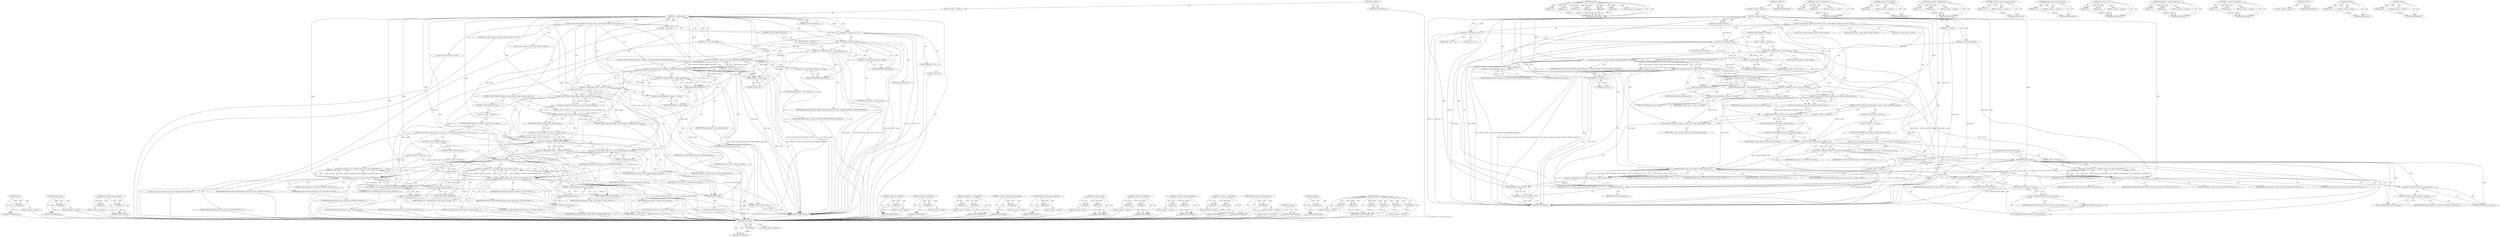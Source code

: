 digraph "fsnotify" {
vulnerable_148 [label=<(METHOD,dget_parent)>];
vulnerable_149 [label=<(PARAM,p1)>];
vulnerable_150 [label=<(BLOCK,&lt;empty&gt;,&lt;empty&gt;)>];
vulnerable_151 [label=<(METHOD_RETURN,ANY)>];
vulnerable_169 [label=<(METHOD,fsnotify)>];
vulnerable_170 [label=<(PARAM,p1)>];
vulnerable_171 [label=<(PARAM,p2)>];
vulnerable_172 [label=<(PARAM,p3)>];
vulnerable_173 [label=<(PARAM,p4)>];
vulnerable_174 [label=<(PARAM,p5)>];
vulnerable_175 [label=<(PARAM,p6)>];
vulnerable_176 [label=<(BLOCK,&lt;empty&gt;,&lt;empty&gt;)>];
vulnerable_177 [label=<(METHOD_RETURN,ANY)>];
vulnerable_6 [label=<(METHOD,&lt;global&gt;)<SUB>1</SUB>>];
vulnerable_7 [label=<(BLOCK,&lt;empty&gt;,&lt;empty&gt;)<SUB>1</SUB>>];
vulnerable_8 [label=<(METHOD,__fsnotify_parent)<SUB>1</SUB>>];
vulnerable_9 [label=<(PARAM,const struct path *path)<SUB>1</SUB>>];
vulnerable_10 [label=<(PARAM,struct dentry *dentry)<SUB>1</SUB>>];
vulnerable_11 [label=<(PARAM,__u32 mask)<SUB>1</SUB>>];
vulnerable_12 [label=<(BLOCK,{
	struct dentry *parent;
	struct inode *p_inod...,{
	struct dentry *parent;
	struct inode *p_inod...)<SUB>2</SUB>>];
vulnerable_13 [label="<(LOCAL,struct dentry* parent: dentry*)<SUB>3</SUB>>"];
vulnerable_14 [label="<(LOCAL,struct inode* p_inode: inode*)<SUB>4</SUB>>"];
vulnerable_15 [label="<(LOCAL,int ret: int)<SUB>5</SUB>>"];
vulnerable_16 [label=<(&lt;operator&gt;.assignment,ret = 0)<SUB>5</SUB>>];
vulnerable_17 [label=<(IDENTIFIER,ret,ret = 0)<SUB>5</SUB>>];
vulnerable_18 [label=<(LITERAL,0,ret = 0)<SUB>5</SUB>>];
vulnerable_19 [label=<(CONTROL_STRUCTURE,IF,if (!dentry))<SUB>7</SUB>>];
vulnerable_20 [label=<(&lt;operator&gt;.logicalNot,!dentry)<SUB>7</SUB>>];
vulnerable_21 [label=<(IDENTIFIER,dentry,!dentry)<SUB>7</SUB>>];
vulnerable_22 [label=<(BLOCK,&lt;empty&gt;,&lt;empty&gt;)<SUB>8</SUB>>];
vulnerable_23 [label=<(&lt;operator&gt;.assignment,dentry = path-&gt;dentry)<SUB>8</SUB>>];
vulnerable_24 [label=<(IDENTIFIER,dentry,dentry = path-&gt;dentry)<SUB>8</SUB>>];
vulnerable_25 [label=<(&lt;operator&gt;.indirectFieldAccess,path-&gt;dentry)<SUB>8</SUB>>];
vulnerable_26 [label=<(IDENTIFIER,path,dentry = path-&gt;dentry)<SUB>8</SUB>>];
vulnerable_27 [label=<(FIELD_IDENTIFIER,dentry,dentry)<SUB>8</SUB>>];
vulnerable_28 [label=<(CONTROL_STRUCTURE,IF,if (!(dentry-&gt;d_flags &amp; DCACHE_FSNOTIFY_PARENT_WATCHED)))<SUB>10</SUB>>];
vulnerable_29 [label=<(&lt;operator&gt;.logicalNot,!(dentry-&gt;d_flags &amp; DCACHE_FSNOTIFY_PARENT_WATC...)<SUB>10</SUB>>];
vulnerable_30 [label=<(&lt;operator&gt;.and,dentry-&gt;d_flags &amp; DCACHE_FSNOTIFY_PARENT_WATCHED)<SUB>10</SUB>>];
vulnerable_31 [label=<(&lt;operator&gt;.indirectFieldAccess,dentry-&gt;d_flags)<SUB>10</SUB>>];
vulnerable_32 [label=<(IDENTIFIER,dentry,dentry-&gt;d_flags &amp; DCACHE_FSNOTIFY_PARENT_WATCHED)<SUB>10</SUB>>];
vulnerable_33 [label=<(FIELD_IDENTIFIER,d_flags,d_flags)<SUB>10</SUB>>];
vulnerable_34 [label=<(IDENTIFIER,DCACHE_FSNOTIFY_PARENT_WATCHED,dentry-&gt;d_flags &amp; DCACHE_FSNOTIFY_PARENT_WATCHED)<SUB>10</SUB>>];
vulnerable_35 [label=<(BLOCK,&lt;empty&gt;,&lt;empty&gt;)<SUB>11</SUB>>];
vulnerable_36 [label=<(RETURN,return 0;,return 0;)<SUB>11</SUB>>];
vulnerable_37 [label=<(LITERAL,0,return 0;)<SUB>11</SUB>>];
vulnerable_38 [label=<(&lt;operator&gt;.assignment,parent = dget_parent(dentry))<SUB>13</SUB>>];
vulnerable_39 [label=<(IDENTIFIER,parent,parent = dget_parent(dentry))<SUB>13</SUB>>];
vulnerable_40 [label=<(dget_parent,dget_parent(dentry))<SUB>13</SUB>>];
vulnerable_41 [label=<(IDENTIFIER,dentry,dget_parent(dentry))<SUB>13</SUB>>];
vulnerable_42 [label=<(&lt;operator&gt;.assignment,p_inode = parent-&gt;d_inode)<SUB>14</SUB>>];
vulnerable_43 [label=<(IDENTIFIER,p_inode,p_inode = parent-&gt;d_inode)<SUB>14</SUB>>];
vulnerable_44 [label=<(&lt;operator&gt;.indirectFieldAccess,parent-&gt;d_inode)<SUB>14</SUB>>];
vulnerable_45 [label=<(IDENTIFIER,parent,p_inode = parent-&gt;d_inode)<SUB>14</SUB>>];
vulnerable_46 [label=<(FIELD_IDENTIFIER,d_inode,d_inode)<SUB>14</SUB>>];
vulnerable_47 [label=<(CONTROL_STRUCTURE,IF,if (unlikely(!fsnotify_inode_watches_children(p_inode))))<SUB>16</SUB>>];
vulnerable_48 [label=<(unlikely,unlikely(!fsnotify_inode_watches_children(p_ino...)<SUB>16</SUB>>];
vulnerable_49 [label=<(&lt;operator&gt;.logicalNot,!fsnotify_inode_watches_children(p_inode))<SUB>16</SUB>>];
vulnerable_50 [label=<(fsnotify_inode_watches_children,fsnotify_inode_watches_children(p_inode))<SUB>16</SUB>>];
vulnerable_51 [label=<(IDENTIFIER,p_inode,fsnotify_inode_watches_children(p_inode))<SUB>16</SUB>>];
vulnerable_52 [label=<(BLOCK,&lt;empty&gt;,&lt;empty&gt;)<SUB>17</SUB>>];
vulnerable_53 [label=<(__fsnotify_update_child_dentry_flags,__fsnotify_update_child_dentry_flags(p_inode))<SUB>17</SUB>>];
vulnerable_54 [label=<(IDENTIFIER,p_inode,__fsnotify_update_child_dentry_flags(p_inode))<SUB>17</SUB>>];
vulnerable_55 [label=<(CONTROL_STRUCTURE,ELSE,else)<SUB>18</SUB>>];
vulnerable_56 [label=<(BLOCK,&lt;empty&gt;,&lt;empty&gt;)<SUB>18</SUB>>];
vulnerable_57 [label=<(CONTROL_STRUCTURE,IF,if (p_inode-&gt;i_fsnotify_mask &amp; mask))<SUB>18</SUB>>];
vulnerable_58 [label=<(&lt;operator&gt;.and,p_inode-&gt;i_fsnotify_mask &amp; mask)<SUB>18</SUB>>];
vulnerable_59 [label=<(&lt;operator&gt;.indirectFieldAccess,p_inode-&gt;i_fsnotify_mask)<SUB>18</SUB>>];
vulnerable_60 [label=<(IDENTIFIER,p_inode,p_inode-&gt;i_fsnotify_mask &amp; mask)<SUB>18</SUB>>];
vulnerable_61 [label=<(FIELD_IDENTIFIER,i_fsnotify_mask,i_fsnotify_mask)<SUB>18</SUB>>];
vulnerable_62 [label=<(IDENTIFIER,mask,p_inode-&gt;i_fsnotify_mask &amp; mask)<SUB>18</SUB>>];
vulnerable_63 [label=<(BLOCK,{
 		/* we are notifying a parent so come up wi...,{
 		/* we are notifying a parent so come up wi...)<SUB>18</SUB>>];
vulnerable_64 [label=<(&lt;operators&gt;.assignmentOr,mask |= FS_EVENT_ON_CHILD)<SUB>21</SUB>>];
vulnerable_65 [label=<(IDENTIFIER,mask,mask |= FS_EVENT_ON_CHILD)<SUB>21</SUB>>];
vulnerable_66 [label=<(IDENTIFIER,FS_EVENT_ON_CHILD,mask |= FS_EVENT_ON_CHILD)<SUB>21</SUB>>];
vulnerable_67 [label=<(CONTROL_STRUCTURE,IF,if (path))<SUB>23</SUB>>];
vulnerable_68 [label=<(IDENTIFIER,path,if (path))<SUB>23</SUB>>];
vulnerable_69 [label=<(BLOCK,&lt;empty&gt;,&lt;empty&gt;)<SUB>24</SUB>>];
vulnerable_70 [label=<(&lt;operator&gt;.assignment,ret = fsnotify(p_inode, mask, path, FSNOTIFY_EV...)<SUB>24</SUB>>];
vulnerable_71 [label=<(IDENTIFIER,ret,ret = fsnotify(p_inode, mask, path, FSNOTIFY_EV...)<SUB>24</SUB>>];
vulnerable_72 [label=<(fsnotify,fsnotify(p_inode, mask, path, FSNOTIFY_EVENT_PA...)<SUB>24</SUB>>];
vulnerable_73 [label=<(IDENTIFIER,p_inode,fsnotify(p_inode, mask, path, FSNOTIFY_EVENT_PA...)<SUB>24</SUB>>];
vulnerable_74 [label=<(IDENTIFIER,mask,fsnotify(p_inode, mask, path, FSNOTIFY_EVENT_PA...)<SUB>24</SUB>>];
vulnerable_75 [label=<(IDENTIFIER,path,fsnotify(p_inode, mask, path, FSNOTIFY_EVENT_PA...)<SUB>24</SUB>>];
vulnerable_76 [label=<(IDENTIFIER,FSNOTIFY_EVENT_PATH,fsnotify(p_inode, mask, path, FSNOTIFY_EVENT_PA...)<SUB>24</SUB>>];
vulnerable_77 [label=<(&lt;operator&gt;.fieldAccess,dentry-&gt;d_name.name)<SUB>25</SUB>>];
vulnerable_78 [label=<(&lt;operator&gt;.indirectFieldAccess,dentry-&gt;d_name)<SUB>25</SUB>>];
vulnerable_79 [label=<(IDENTIFIER,dentry,fsnotify(p_inode, mask, path, FSNOTIFY_EVENT_PA...)<SUB>25</SUB>>];
vulnerable_80 [label=<(FIELD_IDENTIFIER,d_name,d_name)<SUB>25</SUB>>];
vulnerable_81 [label=<(FIELD_IDENTIFIER,name,name)<SUB>25</SUB>>];
vulnerable_82 [label=<(LITERAL,0,fsnotify(p_inode, mask, path, FSNOTIFY_EVENT_PA...)<SUB>25</SUB>>];
vulnerable_83 [label=<(CONTROL_STRUCTURE,ELSE,else)<SUB>27</SUB>>];
vulnerable_84 [label=<(BLOCK,&lt;empty&gt;,&lt;empty&gt;)<SUB>27</SUB>>];
vulnerable_85 [label=<(&lt;operator&gt;.assignment,ret = fsnotify(p_inode, mask, dentry-&gt;d_inode, ...)<SUB>27</SUB>>];
vulnerable_86 [label=<(IDENTIFIER,ret,ret = fsnotify(p_inode, mask, dentry-&gt;d_inode, ...)<SUB>27</SUB>>];
vulnerable_87 [label=<(fsnotify,fsnotify(p_inode, mask, dentry-&gt;d_inode, FSNOTI...)<SUB>27</SUB>>];
vulnerable_88 [label=<(IDENTIFIER,p_inode,fsnotify(p_inode, mask, dentry-&gt;d_inode, FSNOTI...)<SUB>27</SUB>>];
vulnerable_89 [label=<(IDENTIFIER,mask,fsnotify(p_inode, mask, dentry-&gt;d_inode, FSNOTI...)<SUB>27</SUB>>];
vulnerable_90 [label=<(&lt;operator&gt;.indirectFieldAccess,dentry-&gt;d_inode)<SUB>27</SUB>>];
vulnerable_91 [label=<(IDENTIFIER,dentry,fsnotify(p_inode, mask, dentry-&gt;d_inode, FSNOTI...)<SUB>27</SUB>>];
vulnerable_92 [label=<(FIELD_IDENTIFIER,d_inode,d_inode)<SUB>27</SUB>>];
vulnerable_93 [label=<(IDENTIFIER,FSNOTIFY_EVENT_INODE,fsnotify(p_inode, mask, dentry-&gt;d_inode, FSNOTI...)<SUB>27</SUB>>];
vulnerable_94 [label=<(&lt;operator&gt;.fieldAccess,dentry-&gt;d_name.name)<SUB>28</SUB>>];
vulnerable_95 [label=<(&lt;operator&gt;.indirectFieldAccess,dentry-&gt;d_name)<SUB>28</SUB>>];
vulnerable_96 [label=<(IDENTIFIER,dentry,fsnotify(p_inode, mask, dentry-&gt;d_inode, FSNOTI...)<SUB>28</SUB>>];
vulnerable_97 [label=<(FIELD_IDENTIFIER,d_name,d_name)<SUB>28</SUB>>];
vulnerable_98 [label=<(FIELD_IDENTIFIER,name,name)<SUB>28</SUB>>];
vulnerable_99 [label=<(LITERAL,0,fsnotify(p_inode, mask, dentry-&gt;d_inode, FSNOTI...)<SUB>28</SUB>>];
vulnerable_100 [label=<(dput,dput(parent))<SUB>31</SUB>>];
vulnerable_101 [label=<(IDENTIFIER,parent,dput(parent))<SUB>31</SUB>>];
vulnerable_102 [label=<(RETURN,return ret;,return ret;)<SUB>33</SUB>>];
vulnerable_103 [label=<(IDENTIFIER,ret,return ret;)<SUB>33</SUB>>];
vulnerable_104 [label=<(METHOD_RETURN,int)<SUB>1</SUB>>];
vulnerable_106 [label=<(METHOD_RETURN,ANY)<SUB>1</SUB>>];
vulnerable_178 [label=<(METHOD,&lt;operator&gt;.fieldAccess)>];
vulnerable_179 [label=<(PARAM,p1)>];
vulnerable_180 [label=<(PARAM,p2)>];
vulnerable_181 [label=<(BLOCK,&lt;empty&gt;,&lt;empty&gt;)>];
vulnerable_182 [label=<(METHOD_RETURN,ANY)>];
vulnerable_134 [label=<(METHOD,&lt;operator&gt;.logicalNot)>];
vulnerable_135 [label=<(PARAM,p1)>];
vulnerable_136 [label=<(BLOCK,&lt;empty&gt;,&lt;empty&gt;)>];
vulnerable_137 [label=<(METHOD_RETURN,ANY)>];
vulnerable_164 [label=<(METHOD,&lt;operators&gt;.assignmentOr)>];
vulnerable_165 [label=<(PARAM,p1)>];
vulnerable_166 [label=<(PARAM,p2)>];
vulnerable_167 [label=<(BLOCK,&lt;empty&gt;,&lt;empty&gt;)>];
vulnerable_168 [label=<(METHOD_RETURN,ANY)>];
vulnerable_160 [label=<(METHOD,__fsnotify_update_child_dentry_flags)>];
vulnerable_161 [label=<(PARAM,p1)>];
vulnerable_162 [label=<(BLOCK,&lt;empty&gt;,&lt;empty&gt;)>];
vulnerable_163 [label=<(METHOD_RETURN,ANY)>];
vulnerable_156 [label=<(METHOD,fsnotify_inode_watches_children)>];
vulnerable_157 [label=<(PARAM,p1)>];
vulnerable_158 [label=<(BLOCK,&lt;empty&gt;,&lt;empty&gt;)>];
vulnerable_159 [label=<(METHOD_RETURN,ANY)>];
vulnerable_143 [label=<(METHOD,&lt;operator&gt;.and)>];
vulnerable_144 [label=<(PARAM,p1)>];
vulnerable_145 [label=<(PARAM,p2)>];
vulnerable_146 [label=<(BLOCK,&lt;empty&gt;,&lt;empty&gt;)>];
vulnerable_147 [label=<(METHOD_RETURN,ANY)>];
vulnerable_138 [label=<(METHOD,&lt;operator&gt;.indirectFieldAccess)>];
vulnerable_139 [label=<(PARAM,p1)>];
vulnerable_140 [label=<(PARAM,p2)>];
vulnerable_141 [label=<(BLOCK,&lt;empty&gt;,&lt;empty&gt;)>];
vulnerable_142 [label=<(METHOD_RETURN,ANY)>];
vulnerable_129 [label=<(METHOD,&lt;operator&gt;.assignment)>];
vulnerable_130 [label=<(PARAM,p1)>];
vulnerable_131 [label=<(PARAM,p2)>];
vulnerable_132 [label=<(BLOCK,&lt;empty&gt;,&lt;empty&gt;)>];
vulnerable_133 [label=<(METHOD_RETURN,ANY)>];
vulnerable_123 [label=<(METHOD,&lt;global&gt;)<SUB>1</SUB>>];
vulnerable_124 [label=<(BLOCK,&lt;empty&gt;,&lt;empty&gt;)>];
vulnerable_125 [label=<(METHOD_RETURN,ANY)>];
vulnerable_152 [label=<(METHOD,unlikely)>];
vulnerable_153 [label=<(PARAM,p1)>];
vulnerable_154 [label=<(BLOCK,&lt;empty&gt;,&lt;empty&gt;)>];
vulnerable_155 [label=<(METHOD_RETURN,ANY)>];
vulnerable_183 [label=<(METHOD,dput)>];
vulnerable_184 [label=<(PARAM,p1)>];
vulnerable_185 [label=<(BLOCK,&lt;empty&gt;,&lt;empty&gt;)>];
vulnerable_186 [label=<(METHOD_RETURN,ANY)>];
fixed_202 [label=<(METHOD,dput)>];
fixed_203 [label=<(PARAM,p1)>];
fixed_204 [label=<(BLOCK,&lt;empty&gt;,&lt;empty&gt;)>];
fixed_205 [label=<(METHOD_RETURN,ANY)>];
fixed_154 [label=<(METHOD,dget_parent)>];
fixed_155 [label=<(PARAM,p1)>];
fixed_156 [label=<(BLOCK,&lt;empty&gt;,&lt;empty&gt;)>];
fixed_157 [label=<(METHOD_RETURN,ANY)>];
fixed_175 [label=<(METHOD,take_dentry_name_snapshot)>];
fixed_176 [label=<(PARAM,p1)>];
fixed_177 [label=<(PARAM,p2)>];
fixed_178 [label=<(BLOCK,&lt;empty&gt;,&lt;empty&gt;)>];
fixed_179 [label=<(METHOD_RETURN,ANY)>];
fixed_6 [label=<(METHOD,&lt;global&gt;)<SUB>1</SUB>>];
fixed_7 [label=<(BLOCK,&lt;empty&gt;,&lt;empty&gt;)<SUB>1</SUB>>];
fixed_8 [label=<(METHOD,__fsnotify_parent)<SUB>1</SUB>>];
fixed_9 [label=<(PARAM,const struct path *path)<SUB>1</SUB>>];
fixed_10 [label=<(PARAM,struct dentry *dentry)<SUB>1</SUB>>];
fixed_11 [label=<(PARAM,__u32 mask)<SUB>1</SUB>>];
fixed_12 [label=<(BLOCK,{
	struct dentry *parent;
	struct inode *p_inod...,{
	struct dentry *parent;
	struct inode *p_inod...)<SUB>2</SUB>>];
fixed_13 [label="<(LOCAL,struct dentry* parent: dentry*)<SUB>3</SUB>>"];
fixed_14 [label="<(LOCAL,struct inode* p_inode: inode*)<SUB>4</SUB>>"];
fixed_15 [label="<(LOCAL,int ret: int)<SUB>5</SUB>>"];
fixed_16 [label=<(&lt;operator&gt;.assignment,ret = 0)<SUB>5</SUB>>];
fixed_17 [label=<(IDENTIFIER,ret,ret = 0)<SUB>5</SUB>>];
fixed_18 [label=<(LITERAL,0,ret = 0)<SUB>5</SUB>>];
fixed_19 [label=<(CONTROL_STRUCTURE,IF,if (!dentry))<SUB>7</SUB>>];
fixed_20 [label=<(&lt;operator&gt;.logicalNot,!dentry)<SUB>7</SUB>>];
fixed_21 [label=<(IDENTIFIER,dentry,!dentry)<SUB>7</SUB>>];
fixed_22 [label=<(BLOCK,&lt;empty&gt;,&lt;empty&gt;)<SUB>8</SUB>>];
fixed_23 [label=<(&lt;operator&gt;.assignment,dentry = path-&gt;dentry)<SUB>8</SUB>>];
fixed_24 [label=<(IDENTIFIER,dentry,dentry = path-&gt;dentry)<SUB>8</SUB>>];
fixed_25 [label=<(&lt;operator&gt;.indirectFieldAccess,path-&gt;dentry)<SUB>8</SUB>>];
fixed_26 [label=<(IDENTIFIER,path,dentry = path-&gt;dentry)<SUB>8</SUB>>];
fixed_27 [label=<(FIELD_IDENTIFIER,dentry,dentry)<SUB>8</SUB>>];
fixed_28 [label=<(CONTROL_STRUCTURE,IF,if (!(dentry-&gt;d_flags &amp; DCACHE_FSNOTIFY_PARENT_WATCHED)))<SUB>10</SUB>>];
fixed_29 [label=<(&lt;operator&gt;.logicalNot,!(dentry-&gt;d_flags &amp; DCACHE_FSNOTIFY_PARENT_WATC...)<SUB>10</SUB>>];
fixed_30 [label=<(&lt;operator&gt;.and,dentry-&gt;d_flags &amp; DCACHE_FSNOTIFY_PARENT_WATCHED)<SUB>10</SUB>>];
fixed_31 [label=<(&lt;operator&gt;.indirectFieldAccess,dentry-&gt;d_flags)<SUB>10</SUB>>];
fixed_32 [label=<(IDENTIFIER,dentry,dentry-&gt;d_flags &amp; DCACHE_FSNOTIFY_PARENT_WATCHED)<SUB>10</SUB>>];
fixed_33 [label=<(FIELD_IDENTIFIER,d_flags,d_flags)<SUB>10</SUB>>];
fixed_34 [label=<(IDENTIFIER,DCACHE_FSNOTIFY_PARENT_WATCHED,dentry-&gt;d_flags &amp; DCACHE_FSNOTIFY_PARENT_WATCHED)<SUB>10</SUB>>];
fixed_35 [label=<(BLOCK,&lt;empty&gt;,&lt;empty&gt;)<SUB>11</SUB>>];
fixed_36 [label=<(RETURN,return 0;,return 0;)<SUB>11</SUB>>];
fixed_37 [label=<(LITERAL,0,return 0;)<SUB>11</SUB>>];
fixed_38 [label=<(&lt;operator&gt;.assignment,parent = dget_parent(dentry))<SUB>13</SUB>>];
fixed_39 [label=<(IDENTIFIER,parent,parent = dget_parent(dentry))<SUB>13</SUB>>];
fixed_40 [label=<(dget_parent,dget_parent(dentry))<SUB>13</SUB>>];
fixed_41 [label=<(IDENTIFIER,dentry,dget_parent(dentry))<SUB>13</SUB>>];
fixed_42 [label=<(&lt;operator&gt;.assignment,p_inode = parent-&gt;d_inode)<SUB>14</SUB>>];
fixed_43 [label=<(IDENTIFIER,p_inode,p_inode = parent-&gt;d_inode)<SUB>14</SUB>>];
fixed_44 [label=<(&lt;operator&gt;.indirectFieldAccess,parent-&gt;d_inode)<SUB>14</SUB>>];
fixed_45 [label=<(IDENTIFIER,parent,p_inode = parent-&gt;d_inode)<SUB>14</SUB>>];
fixed_46 [label=<(FIELD_IDENTIFIER,d_inode,d_inode)<SUB>14</SUB>>];
fixed_47 [label=<(CONTROL_STRUCTURE,IF,if (unlikely(!fsnotify_inode_watches_children(p_inode))))<SUB>16</SUB>>];
fixed_48 [label=<(unlikely,unlikely(!fsnotify_inode_watches_children(p_ino...)<SUB>16</SUB>>];
fixed_49 [label=<(&lt;operator&gt;.logicalNot,!fsnotify_inode_watches_children(p_inode))<SUB>16</SUB>>];
fixed_50 [label=<(fsnotify_inode_watches_children,fsnotify_inode_watches_children(p_inode))<SUB>16</SUB>>];
fixed_51 [label=<(IDENTIFIER,p_inode,fsnotify_inode_watches_children(p_inode))<SUB>16</SUB>>];
fixed_52 [label=<(BLOCK,&lt;empty&gt;,&lt;empty&gt;)<SUB>17</SUB>>];
fixed_53 [label=<(__fsnotify_update_child_dentry_flags,__fsnotify_update_child_dentry_flags(p_inode))<SUB>17</SUB>>];
fixed_54 [label=<(IDENTIFIER,p_inode,__fsnotify_update_child_dentry_flags(p_inode))<SUB>17</SUB>>];
fixed_55 [label=<(CONTROL_STRUCTURE,ELSE,else)<SUB>18</SUB>>];
fixed_56 [label=<(BLOCK,&lt;empty&gt;,&lt;empty&gt;)<SUB>18</SUB>>];
fixed_57 [label=<(CONTROL_STRUCTURE,IF,if (p_inode-&gt;i_fsnotify_mask &amp; mask))<SUB>18</SUB>>];
fixed_58 [label=<(&lt;operator&gt;.and,p_inode-&gt;i_fsnotify_mask &amp; mask)<SUB>18</SUB>>];
fixed_59 [label=<(&lt;operator&gt;.indirectFieldAccess,p_inode-&gt;i_fsnotify_mask)<SUB>18</SUB>>];
fixed_60 [label=<(IDENTIFIER,p_inode,p_inode-&gt;i_fsnotify_mask &amp; mask)<SUB>18</SUB>>];
fixed_61 [label=<(FIELD_IDENTIFIER,i_fsnotify_mask,i_fsnotify_mask)<SUB>18</SUB>>];
fixed_62 [label=<(IDENTIFIER,mask,p_inode-&gt;i_fsnotify_mask &amp; mask)<SUB>18</SUB>>];
fixed_63 [label=<(BLOCK,{
		struct name_snapshot name;

 		/* we are no...,{
		struct name_snapshot name;

 		/* we are no...)<SUB>18</SUB>>];
fixed_64 [label="<(LOCAL,struct name_snapshot name: name_snapshot)<SUB>19</SUB>>"];
fixed_65 [label=<(&lt;operators&gt;.assignmentOr,mask |= FS_EVENT_ON_CHILD)<SUB>23</SUB>>];
fixed_66 [label=<(IDENTIFIER,mask,mask |= FS_EVENT_ON_CHILD)<SUB>23</SUB>>];
fixed_67 [label=<(IDENTIFIER,FS_EVENT_ON_CHILD,mask |= FS_EVENT_ON_CHILD)<SUB>23</SUB>>];
fixed_68 [label=<(take_dentry_name_snapshot,take_dentry_name_snapshot(&amp;name, dentry))<SUB>25</SUB>>];
fixed_69 [label=<(&lt;operator&gt;.addressOf,&amp;name)<SUB>25</SUB>>];
fixed_70 [label=<(IDENTIFIER,name,take_dentry_name_snapshot(&amp;name, dentry))<SUB>25</SUB>>];
fixed_71 [label=<(IDENTIFIER,dentry,take_dentry_name_snapshot(&amp;name, dentry))<SUB>25</SUB>>];
fixed_72 [label=<(CONTROL_STRUCTURE,IF,if (path))<SUB>26</SUB>>];
fixed_73 [label=<(IDENTIFIER,path,if (path))<SUB>26</SUB>>];
fixed_74 [label=<(BLOCK,&lt;empty&gt;,&lt;empty&gt;)<SUB>27</SUB>>];
fixed_75 [label=<(&lt;operator&gt;.assignment,ret = fsnotify(p_inode, mask, path, FSNOTIFY_EV...)<SUB>27</SUB>>];
fixed_76 [label=<(IDENTIFIER,ret,ret = fsnotify(p_inode, mask, path, FSNOTIFY_EV...)<SUB>27</SUB>>];
fixed_77 [label=<(fsnotify,fsnotify(p_inode, mask, path, FSNOTIFY_EVENT_PA...)<SUB>27</SUB>>];
fixed_78 [label=<(IDENTIFIER,p_inode,fsnotify(p_inode, mask, path, FSNOTIFY_EVENT_PA...)<SUB>27</SUB>>];
fixed_79 [label=<(IDENTIFIER,mask,fsnotify(p_inode, mask, path, FSNOTIFY_EVENT_PA...)<SUB>27</SUB>>];
fixed_80 [label=<(IDENTIFIER,path,fsnotify(p_inode, mask, path, FSNOTIFY_EVENT_PA...)<SUB>27</SUB>>];
fixed_81 [label=<(IDENTIFIER,FSNOTIFY_EVENT_PATH,fsnotify(p_inode, mask, path, FSNOTIFY_EVENT_PA...)<SUB>27</SUB>>];
fixed_82 [label=<(&lt;operator&gt;.fieldAccess,name.name)<SUB>28</SUB>>];
fixed_83 [label=<(IDENTIFIER,name,fsnotify(p_inode, mask, path, FSNOTIFY_EVENT_PA...)<SUB>28</SUB>>];
fixed_84 [label=<(FIELD_IDENTIFIER,name,name)<SUB>28</SUB>>];
fixed_85 [label=<(LITERAL,0,fsnotify(p_inode, mask, path, FSNOTIFY_EVENT_PA...)<SUB>28</SUB>>];
fixed_86 [label=<(CONTROL_STRUCTURE,ELSE,else)<SUB>30</SUB>>];
fixed_87 [label=<(BLOCK,&lt;empty&gt;,&lt;empty&gt;)<SUB>30</SUB>>];
fixed_88 [label=<(&lt;operator&gt;.assignment,ret = fsnotify(p_inode, mask, dentry-&gt;d_inode, ...)<SUB>30</SUB>>];
fixed_89 [label=<(IDENTIFIER,ret,ret = fsnotify(p_inode, mask, dentry-&gt;d_inode, ...)<SUB>30</SUB>>];
fixed_90 [label=<(fsnotify,fsnotify(p_inode, mask, dentry-&gt;d_inode, FSNOTI...)<SUB>30</SUB>>];
fixed_91 [label=<(IDENTIFIER,p_inode,fsnotify(p_inode, mask, dentry-&gt;d_inode, FSNOTI...)<SUB>30</SUB>>];
fixed_92 [label=<(IDENTIFIER,mask,fsnotify(p_inode, mask, dentry-&gt;d_inode, FSNOTI...)<SUB>30</SUB>>];
fixed_93 [label=<(&lt;operator&gt;.indirectFieldAccess,dentry-&gt;d_inode)<SUB>30</SUB>>];
fixed_94 [label=<(IDENTIFIER,dentry,fsnotify(p_inode, mask, dentry-&gt;d_inode, FSNOTI...)<SUB>30</SUB>>];
fixed_95 [label=<(FIELD_IDENTIFIER,d_inode,d_inode)<SUB>30</SUB>>];
fixed_96 [label=<(IDENTIFIER,FSNOTIFY_EVENT_INODE,fsnotify(p_inode, mask, dentry-&gt;d_inode, FSNOTI...)<SUB>30</SUB>>];
fixed_97 [label=<(&lt;operator&gt;.fieldAccess,name.name)<SUB>31</SUB>>];
fixed_98 [label=<(IDENTIFIER,name,fsnotify(p_inode, mask, dentry-&gt;d_inode, FSNOTI...)<SUB>31</SUB>>];
fixed_99 [label=<(FIELD_IDENTIFIER,name,name)<SUB>31</SUB>>];
fixed_100 [label=<(LITERAL,0,fsnotify(p_inode, mask, dentry-&gt;d_inode, FSNOTI...)<SUB>31</SUB>>];
fixed_101 [label=<(release_dentry_name_snapshot,release_dentry_name_snapshot(&amp;name))<SUB>32</SUB>>];
fixed_102 [label=<(&lt;operator&gt;.addressOf,&amp;name)<SUB>32</SUB>>];
fixed_103 [label=<(IDENTIFIER,name,release_dentry_name_snapshot(&amp;name))<SUB>32</SUB>>];
fixed_104 [label=<(dput,dput(parent))<SUB>35</SUB>>];
fixed_105 [label=<(IDENTIFIER,parent,dput(parent))<SUB>35</SUB>>];
fixed_106 [label=<(RETURN,return ret;,return ret;)<SUB>37</SUB>>];
fixed_107 [label=<(IDENTIFIER,ret,return ret;)<SUB>37</SUB>>];
fixed_108 [label=<(METHOD_RETURN,int)<SUB>1</SUB>>];
fixed_110 [label=<(METHOD_RETURN,ANY)<SUB>1</SUB>>];
fixed_180 [label=<(METHOD,&lt;operator&gt;.addressOf)>];
fixed_181 [label=<(PARAM,p1)>];
fixed_182 [label=<(BLOCK,&lt;empty&gt;,&lt;empty&gt;)>];
fixed_183 [label=<(METHOD_RETURN,ANY)>];
fixed_140 [label=<(METHOD,&lt;operator&gt;.logicalNot)>];
fixed_141 [label=<(PARAM,p1)>];
fixed_142 [label=<(BLOCK,&lt;empty&gt;,&lt;empty&gt;)>];
fixed_143 [label=<(METHOD_RETURN,ANY)>];
fixed_170 [label=<(METHOD,&lt;operators&gt;.assignmentOr)>];
fixed_171 [label=<(PARAM,p1)>];
fixed_172 [label=<(PARAM,p2)>];
fixed_173 [label=<(BLOCK,&lt;empty&gt;,&lt;empty&gt;)>];
fixed_174 [label=<(METHOD_RETURN,ANY)>];
fixed_166 [label=<(METHOD,__fsnotify_update_child_dentry_flags)>];
fixed_167 [label=<(PARAM,p1)>];
fixed_168 [label=<(BLOCK,&lt;empty&gt;,&lt;empty&gt;)>];
fixed_169 [label=<(METHOD_RETURN,ANY)>];
fixed_162 [label=<(METHOD,fsnotify_inode_watches_children)>];
fixed_163 [label=<(PARAM,p1)>];
fixed_164 [label=<(BLOCK,&lt;empty&gt;,&lt;empty&gt;)>];
fixed_165 [label=<(METHOD_RETURN,ANY)>];
fixed_149 [label=<(METHOD,&lt;operator&gt;.and)>];
fixed_150 [label=<(PARAM,p1)>];
fixed_151 [label=<(PARAM,p2)>];
fixed_152 [label=<(BLOCK,&lt;empty&gt;,&lt;empty&gt;)>];
fixed_153 [label=<(METHOD_RETURN,ANY)>];
fixed_193 [label=<(METHOD,&lt;operator&gt;.fieldAccess)>];
fixed_194 [label=<(PARAM,p1)>];
fixed_195 [label=<(PARAM,p2)>];
fixed_196 [label=<(BLOCK,&lt;empty&gt;,&lt;empty&gt;)>];
fixed_197 [label=<(METHOD_RETURN,ANY)>];
fixed_144 [label=<(METHOD,&lt;operator&gt;.indirectFieldAccess)>];
fixed_145 [label=<(PARAM,p1)>];
fixed_146 [label=<(PARAM,p2)>];
fixed_147 [label=<(BLOCK,&lt;empty&gt;,&lt;empty&gt;)>];
fixed_148 [label=<(METHOD_RETURN,ANY)>];
fixed_135 [label=<(METHOD,&lt;operator&gt;.assignment)>];
fixed_136 [label=<(PARAM,p1)>];
fixed_137 [label=<(PARAM,p2)>];
fixed_138 [label=<(BLOCK,&lt;empty&gt;,&lt;empty&gt;)>];
fixed_139 [label=<(METHOD_RETURN,ANY)>];
fixed_129 [label=<(METHOD,&lt;global&gt;)<SUB>1</SUB>>];
fixed_130 [label=<(BLOCK,&lt;empty&gt;,&lt;empty&gt;)>];
fixed_131 [label=<(METHOD_RETURN,ANY)>];
fixed_198 [label=<(METHOD,release_dentry_name_snapshot)>];
fixed_199 [label=<(PARAM,p1)>];
fixed_200 [label=<(BLOCK,&lt;empty&gt;,&lt;empty&gt;)>];
fixed_201 [label=<(METHOD_RETURN,ANY)>];
fixed_158 [label=<(METHOD,unlikely)>];
fixed_159 [label=<(PARAM,p1)>];
fixed_160 [label=<(BLOCK,&lt;empty&gt;,&lt;empty&gt;)>];
fixed_161 [label=<(METHOD_RETURN,ANY)>];
fixed_184 [label=<(METHOD,fsnotify)>];
fixed_185 [label=<(PARAM,p1)>];
fixed_186 [label=<(PARAM,p2)>];
fixed_187 [label=<(PARAM,p3)>];
fixed_188 [label=<(PARAM,p4)>];
fixed_189 [label=<(PARAM,p5)>];
fixed_190 [label=<(PARAM,p6)>];
fixed_191 [label=<(BLOCK,&lt;empty&gt;,&lt;empty&gt;)>];
fixed_192 [label=<(METHOD_RETURN,ANY)>];
vulnerable_148 -> vulnerable_149  [key=0, label="AST: "];
vulnerable_148 -> vulnerable_149  [key=1, label="DDG: "];
vulnerable_148 -> vulnerable_150  [key=0, label="AST: "];
vulnerable_148 -> vulnerable_151  [key=0, label="AST: "];
vulnerable_148 -> vulnerable_151  [key=1, label="CFG: "];
vulnerable_149 -> vulnerable_151  [key=0, label="DDG: p1"];
vulnerable_169 -> vulnerable_170  [key=0, label="AST: "];
vulnerable_169 -> vulnerable_170  [key=1, label="DDG: "];
vulnerable_169 -> vulnerable_176  [key=0, label="AST: "];
vulnerable_169 -> vulnerable_171  [key=0, label="AST: "];
vulnerable_169 -> vulnerable_171  [key=1, label="DDG: "];
vulnerable_169 -> vulnerable_177  [key=0, label="AST: "];
vulnerable_169 -> vulnerable_177  [key=1, label="CFG: "];
vulnerable_169 -> vulnerable_172  [key=0, label="AST: "];
vulnerable_169 -> vulnerable_172  [key=1, label="DDG: "];
vulnerable_169 -> vulnerable_173  [key=0, label="AST: "];
vulnerable_169 -> vulnerable_173  [key=1, label="DDG: "];
vulnerable_169 -> vulnerable_174  [key=0, label="AST: "];
vulnerable_169 -> vulnerable_174  [key=1, label="DDG: "];
vulnerable_169 -> vulnerable_175  [key=0, label="AST: "];
vulnerable_169 -> vulnerable_175  [key=1, label="DDG: "];
vulnerable_170 -> vulnerable_177  [key=0, label="DDG: p1"];
vulnerable_171 -> vulnerable_177  [key=0, label="DDG: p2"];
vulnerable_172 -> vulnerable_177  [key=0, label="DDG: p3"];
vulnerable_173 -> vulnerable_177  [key=0, label="DDG: p4"];
vulnerable_174 -> vulnerable_177  [key=0, label="DDG: p5"];
vulnerable_175 -> vulnerable_177  [key=0, label="DDG: p6"];
vulnerable_6 -> vulnerable_7  [key=0, label="AST: "];
vulnerable_6 -> vulnerable_106  [key=0, label="AST: "];
vulnerable_6 -> vulnerable_106  [key=1, label="CFG: "];
vulnerable_7 -> vulnerable_8  [key=0, label="AST: "];
vulnerable_8 -> vulnerable_9  [key=0, label="AST: "];
vulnerable_8 -> vulnerable_9  [key=1, label="DDG: "];
vulnerable_8 -> vulnerable_10  [key=0, label="AST: "];
vulnerable_8 -> vulnerable_10  [key=1, label="DDG: "];
vulnerable_8 -> vulnerable_11  [key=0, label="AST: "];
vulnerable_8 -> vulnerable_11  [key=1, label="DDG: "];
vulnerable_8 -> vulnerable_12  [key=0, label="AST: "];
vulnerable_8 -> vulnerable_104  [key=0, label="AST: "];
vulnerable_8 -> vulnerable_16  [key=0, label="CFG: "];
vulnerable_8 -> vulnerable_16  [key=1, label="DDG: "];
vulnerable_8 -> vulnerable_100  [key=0, label="DDG: "];
vulnerable_8 -> vulnerable_103  [key=0, label="DDG: "];
vulnerable_8 -> vulnerable_20  [key=0, label="DDG: "];
vulnerable_8 -> vulnerable_36  [key=0, label="DDG: "];
vulnerable_8 -> vulnerable_40  [key=0, label="DDG: "];
vulnerable_8 -> vulnerable_30  [key=0, label="DDG: "];
vulnerable_8 -> vulnerable_37  [key=0, label="DDG: "];
vulnerable_8 -> vulnerable_53  [key=0, label="DDG: "];
vulnerable_8 -> vulnerable_50  [key=0, label="DDG: "];
vulnerable_8 -> vulnerable_58  [key=0, label="DDG: "];
vulnerable_8 -> vulnerable_64  [key=0, label="DDG: "];
vulnerable_8 -> vulnerable_68  [key=0, label="DDG: "];
vulnerable_8 -> vulnerable_72  [key=0, label="DDG: "];
vulnerable_8 -> vulnerable_87  [key=0, label="DDG: "];
vulnerable_9 -> vulnerable_104  [key=0, label="DDG: path"];
vulnerable_9 -> vulnerable_23  [key=0, label="DDG: path"];
vulnerable_9 -> vulnerable_72  [key=0, label="DDG: path"];
vulnerable_10 -> vulnerable_20  [key=0, label="DDG: dentry"];
vulnerable_11 -> vulnerable_104  [key=0, label="DDG: mask"];
vulnerable_11 -> vulnerable_58  [key=0, label="DDG: mask"];
vulnerable_12 -> vulnerable_13  [key=0, label="AST: "];
vulnerable_12 -> vulnerable_14  [key=0, label="AST: "];
vulnerable_12 -> vulnerable_15  [key=0, label="AST: "];
vulnerable_12 -> vulnerable_16  [key=0, label="AST: "];
vulnerable_12 -> vulnerable_19  [key=0, label="AST: "];
vulnerable_12 -> vulnerable_28  [key=0, label="AST: "];
vulnerable_12 -> vulnerable_38  [key=0, label="AST: "];
vulnerable_12 -> vulnerable_42  [key=0, label="AST: "];
vulnerable_12 -> vulnerable_47  [key=0, label="AST: "];
vulnerable_12 -> vulnerable_100  [key=0, label="AST: "];
vulnerable_12 -> vulnerable_102  [key=0, label="AST: "];
vulnerable_16 -> vulnerable_17  [key=0, label="AST: "];
vulnerable_16 -> vulnerable_18  [key=0, label="AST: "];
vulnerable_16 -> vulnerable_20  [key=0, label="CFG: "];
vulnerable_16 -> vulnerable_104  [key=0, label="DDG: ret"];
vulnerable_16 -> vulnerable_104  [key=1, label="DDG: ret = 0"];
vulnerable_16 -> vulnerable_103  [key=0, label="DDG: ret"];
vulnerable_19 -> vulnerable_20  [key=0, label="AST: "];
vulnerable_19 -> vulnerable_22  [key=0, label="AST: "];
vulnerable_20 -> vulnerable_21  [key=0, label="AST: "];
vulnerable_20 -> vulnerable_27  [key=0, label="CFG: "];
vulnerable_20 -> vulnerable_27  [key=1, label="CDG: "];
vulnerable_20 -> vulnerable_33  [key=0, label="CFG: "];
vulnerable_20 -> vulnerable_104  [key=0, label="DDG: dentry"];
vulnerable_20 -> vulnerable_104  [key=1, label="DDG: !dentry"];
vulnerable_20 -> vulnerable_40  [key=0, label="DDG: dentry"];
vulnerable_20 -> vulnerable_30  [key=0, label="DDG: dentry"];
vulnerable_20 -> vulnerable_25  [key=0, label="CDG: "];
vulnerable_20 -> vulnerable_23  [key=0, label="CDG: "];
vulnerable_22 -> vulnerable_23  [key=0, label="AST: "];
vulnerable_23 -> vulnerable_24  [key=0, label="AST: "];
vulnerable_23 -> vulnerable_25  [key=0, label="AST: "];
vulnerable_23 -> vulnerable_33  [key=0, label="CFG: "];
vulnerable_23 -> vulnerable_104  [key=0, label="DDG: dentry"];
vulnerable_23 -> vulnerable_104  [key=1, label="DDG: path-&gt;dentry"];
vulnerable_23 -> vulnerable_104  [key=2, label="DDG: dentry = path-&gt;dentry"];
vulnerable_23 -> vulnerable_40  [key=0, label="DDG: dentry"];
vulnerable_23 -> vulnerable_30  [key=0, label="DDG: dentry"];
vulnerable_25 -> vulnerable_26  [key=0, label="AST: "];
vulnerable_25 -> vulnerable_27  [key=0, label="AST: "];
vulnerable_25 -> vulnerable_23  [key=0, label="CFG: "];
vulnerable_27 -> vulnerable_25  [key=0, label="CFG: "];
vulnerable_28 -> vulnerable_29  [key=0, label="AST: "];
vulnerable_28 -> vulnerable_35  [key=0, label="AST: "];
vulnerable_29 -> vulnerable_30  [key=0, label="AST: "];
vulnerable_29 -> vulnerable_36  [key=0, label="CFG: "];
vulnerable_29 -> vulnerable_36  [key=1, label="CDG: "];
vulnerable_29 -> vulnerable_40  [key=0, label="CFG: "];
vulnerable_29 -> vulnerable_40  [key=1, label="CDG: "];
vulnerable_29 -> vulnerable_104  [key=0, label="DDG: dentry-&gt;d_flags &amp; DCACHE_FSNOTIFY_PARENT_WATCHED"];
vulnerable_29 -> vulnerable_104  [key=1, label="DDG: !(dentry-&gt;d_flags &amp; DCACHE_FSNOTIFY_PARENT_WATCHED)"];
vulnerable_29 -> vulnerable_48  [key=0, label="CDG: "];
vulnerable_29 -> vulnerable_49  [key=0, label="CDG: "];
vulnerable_29 -> vulnerable_42  [key=0, label="CDG: "];
vulnerable_29 -> vulnerable_46  [key=0, label="CDG: "];
vulnerable_29 -> vulnerable_102  [key=0, label="CDG: "];
vulnerable_29 -> vulnerable_38  [key=0, label="CDG: "];
vulnerable_29 -> vulnerable_50  [key=0, label="CDG: "];
vulnerable_29 -> vulnerable_44  [key=0, label="CDG: "];
vulnerable_29 -> vulnerable_100  [key=0, label="CDG: "];
vulnerable_30 -> vulnerable_31  [key=0, label="AST: "];
vulnerable_30 -> vulnerable_34  [key=0, label="AST: "];
vulnerable_30 -> vulnerable_29  [key=0, label="CFG: "];
vulnerable_30 -> vulnerable_29  [key=1, label="DDG: dentry-&gt;d_flags"];
vulnerable_30 -> vulnerable_29  [key=2, label="DDG: DCACHE_FSNOTIFY_PARENT_WATCHED"];
vulnerable_30 -> vulnerable_104  [key=0, label="DDG: dentry-&gt;d_flags"];
vulnerable_30 -> vulnerable_104  [key=1, label="DDG: DCACHE_FSNOTIFY_PARENT_WATCHED"];
vulnerable_30 -> vulnerable_40  [key=0, label="DDG: dentry-&gt;d_flags"];
vulnerable_31 -> vulnerable_32  [key=0, label="AST: "];
vulnerable_31 -> vulnerable_33  [key=0, label="AST: "];
vulnerable_31 -> vulnerable_30  [key=0, label="CFG: "];
vulnerable_33 -> vulnerable_31  [key=0, label="CFG: "];
vulnerable_35 -> vulnerable_36  [key=0, label="AST: "];
vulnerable_36 -> vulnerable_37  [key=0, label="AST: "];
vulnerable_36 -> vulnerable_104  [key=0, label="CFG: "];
vulnerable_36 -> vulnerable_104  [key=1, label="DDG: &lt;RET&gt;"];
vulnerable_37 -> vulnerable_36  [key=0, label="DDG: 0"];
vulnerable_38 -> vulnerable_39  [key=0, label="AST: "];
vulnerable_38 -> vulnerable_40  [key=0, label="AST: "];
vulnerable_38 -> vulnerable_46  [key=0, label="CFG: "];
vulnerable_38 -> vulnerable_42  [key=0, label="DDG: parent"];
vulnerable_38 -> vulnerable_100  [key=0, label="DDG: parent"];
vulnerable_40 -> vulnerable_41  [key=0, label="AST: "];
vulnerable_40 -> vulnerable_38  [key=0, label="CFG: "];
vulnerable_40 -> vulnerable_38  [key=1, label="DDG: dentry"];
vulnerable_40 -> vulnerable_87  [key=0, label="DDG: dentry"];
vulnerable_42 -> vulnerable_43  [key=0, label="AST: "];
vulnerable_42 -> vulnerable_44  [key=0, label="AST: "];
vulnerable_42 -> vulnerable_50  [key=0, label="CFG: "];
vulnerable_42 -> vulnerable_50  [key=1, label="DDG: p_inode"];
vulnerable_44 -> vulnerable_45  [key=0, label="AST: "];
vulnerable_44 -> vulnerable_46  [key=0, label="AST: "];
vulnerable_44 -> vulnerable_42  [key=0, label="CFG: "];
vulnerable_46 -> vulnerable_44  [key=0, label="CFG: "];
vulnerable_47 -> vulnerable_48  [key=0, label="AST: "];
vulnerable_47 -> vulnerable_52  [key=0, label="AST: "];
vulnerable_47 -> vulnerable_55  [key=0, label="AST: "];
vulnerable_48 -> vulnerable_49  [key=0, label="AST: "];
vulnerable_48 -> vulnerable_53  [key=0, label="CFG: "];
vulnerable_48 -> vulnerable_53  [key=1, label="CDG: "];
vulnerable_48 -> vulnerable_61  [key=0, label="CFG: "];
vulnerable_48 -> vulnerable_61  [key=1, label="CDG: "];
vulnerable_48 -> vulnerable_59  [key=0, label="CDG: "];
vulnerable_48 -> vulnerable_58  [key=0, label="CDG: "];
vulnerable_49 -> vulnerable_50  [key=0, label="AST: "];
vulnerable_49 -> vulnerable_48  [key=0, label="CFG: "];
vulnerable_49 -> vulnerable_48  [key=1, label="DDG: fsnotify_inode_watches_children(p_inode)"];
vulnerable_50 -> vulnerable_51  [key=0, label="AST: "];
vulnerable_50 -> vulnerable_49  [key=0, label="CFG: "];
vulnerable_50 -> vulnerable_49  [key=1, label="DDG: p_inode"];
vulnerable_50 -> vulnerable_53  [key=0, label="DDG: p_inode"];
vulnerable_50 -> vulnerable_58  [key=0, label="DDG: p_inode"];
vulnerable_50 -> vulnerable_72  [key=0, label="DDG: p_inode"];
vulnerable_50 -> vulnerable_87  [key=0, label="DDG: p_inode"];
vulnerable_52 -> vulnerable_53  [key=0, label="AST: "];
vulnerable_53 -> vulnerable_54  [key=0, label="AST: "];
vulnerable_53 -> vulnerable_100  [key=0, label="CFG: "];
vulnerable_55 -> vulnerable_56  [key=0, label="AST: "];
vulnerable_56 -> vulnerable_57  [key=0, label="AST: "];
vulnerable_57 -> vulnerable_58  [key=0, label="AST: "];
vulnerable_57 -> vulnerable_63  [key=0, label="AST: "];
vulnerable_58 -> vulnerable_59  [key=0, label="AST: "];
vulnerable_58 -> vulnerable_62  [key=0, label="AST: "];
vulnerable_58 -> vulnerable_64  [key=0, label="CFG: "];
vulnerable_58 -> vulnerable_64  [key=1, label="DDG: mask"];
vulnerable_58 -> vulnerable_64  [key=2, label="CDG: "];
vulnerable_58 -> vulnerable_100  [key=0, label="CFG: "];
vulnerable_58 -> vulnerable_72  [key=0, label="DDG: p_inode-&gt;i_fsnotify_mask"];
vulnerable_58 -> vulnerable_87  [key=0, label="DDG: p_inode-&gt;i_fsnotify_mask"];
vulnerable_58 -> vulnerable_68  [key=0, label="CDG: "];
vulnerable_59 -> vulnerable_60  [key=0, label="AST: "];
vulnerable_59 -> vulnerable_61  [key=0, label="AST: "];
vulnerable_59 -> vulnerable_58  [key=0, label="CFG: "];
vulnerable_61 -> vulnerable_59  [key=0, label="CFG: "];
vulnerable_63 -> vulnerable_64  [key=0, label="AST: "];
vulnerable_63 -> vulnerable_67  [key=0, label="AST: "];
vulnerable_64 -> vulnerable_65  [key=0, label="AST: "];
vulnerable_64 -> vulnerable_66  [key=0, label="AST: "];
vulnerable_64 -> vulnerable_68  [key=0, label="CFG: "];
vulnerable_64 -> vulnerable_104  [key=0, label="DDG: FS_EVENT_ON_CHILD"];
vulnerable_64 -> vulnerable_72  [key=0, label="DDG: mask"];
vulnerable_64 -> vulnerable_87  [key=0, label="DDG: mask"];
vulnerable_67 -> vulnerable_68  [key=0, label="AST: "];
vulnerable_67 -> vulnerable_69  [key=0, label="AST: "];
vulnerable_67 -> vulnerable_83  [key=0, label="AST: "];
vulnerable_68 -> vulnerable_80  [key=0, label="CFG: "];
vulnerable_68 -> vulnerable_80  [key=1, label="CDG: "];
vulnerable_68 -> vulnerable_92  [key=0, label="CFG: "];
vulnerable_68 -> vulnerable_92  [key=1, label="CDG: "];
vulnerable_68 -> vulnerable_94  [key=0, label="CDG: "];
vulnerable_68 -> vulnerable_77  [key=0, label="CDG: "];
vulnerable_68 -> vulnerable_98  [key=0, label="CDG: "];
vulnerable_68 -> vulnerable_81  [key=0, label="CDG: "];
vulnerable_68 -> vulnerable_85  [key=0, label="CDG: "];
vulnerable_68 -> vulnerable_72  [key=0, label="CDG: "];
vulnerable_68 -> vulnerable_95  [key=0, label="CDG: "];
vulnerable_68 -> vulnerable_87  [key=0, label="CDG: "];
vulnerable_68 -> vulnerable_97  [key=0, label="CDG: "];
vulnerable_68 -> vulnerable_90  [key=0, label="CDG: "];
vulnerable_68 -> vulnerable_70  [key=0, label="CDG: "];
vulnerable_68 -> vulnerable_78  [key=0, label="CDG: "];
vulnerable_69 -> vulnerable_70  [key=0, label="AST: "];
vulnerable_70 -> vulnerable_71  [key=0, label="AST: "];
vulnerable_70 -> vulnerable_72  [key=0, label="AST: "];
vulnerable_70 -> vulnerable_100  [key=0, label="CFG: "];
vulnerable_70 -> vulnerable_103  [key=0, label="DDG: ret"];
vulnerable_72 -> vulnerable_73  [key=0, label="AST: "];
vulnerable_72 -> vulnerable_74  [key=0, label="AST: "];
vulnerable_72 -> vulnerable_75  [key=0, label="AST: "];
vulnerable_72 -> vulnerable_76  [key=0, label="AST: "];
vulnerable_72 -> vulnerable_77  [key=0, label="AST: "];
vulnerable_72 -> vulnerable_82  [key=0, label="AST: "];
vulnerable_72 -> vulnerable_70  [key=0, label="CFG: "];
vulnerable_72 -> vulnerable_70  [key=1, label="DDG: mask"];
vulnerable_72 -> vulnerable_70  [key=2, label="DDG: dentry-&gt;d_name.name"];
vulnerable_72 -> vulnerable_70  [key=3, label="DDG: FSNOTIFY_EVENT_PATH"];
vulnerable_72 -> vulnerable_70  [key=4, label="DDG: path"];
vulnerable_72 -> vulnerable_70  [key=5, label="DDG: p_inode"];
vulnerable_72 -> vulnerable_70  [key=6, label="DDG: 0"];
vulnerable_72 -> vulnerable_104  [key=0, label="DDG: FSNOTIFY_EVENT_PATH"];
vulnerable_77 -> vulnerable_78  [key=0, label="AST: "];
vulnerable_77 -> vulnerable_81  [key=0, label="AST: "];
vulnerable_77 -> vulnerable_72  [key=0, label="CFG: "];
vulnerable_78 -> vulnerable_79  [key=0, label="AST: "];
vulnerable_78 -> vulnerable_80  [key=0, label="AST: "];
vulnerable_78 -> vulnerable_81  [key=0, label="CFG: "];
vulnerable_80 -> vulnerable_78  [key=0, label="CFG: "];
vulnerable_81 -> vulnerable_77  [key=0, label="CFG: "];
vulnerable_83 -> vulnerable_84  [key=0, label="AST: "];
vulnerable_84 -> vulnerable_85  [key=0, label="AST: "];
vulnerable_85 -> vulnerable_86  [key=0, label="AST: "];
vulnerable_85 -> vulnerable_87  [key=0, label="AST: "];
vulnerable_85 -> vulnerable_100  [key=0, label="CFG: "];
vulnerable_85 -> vulnerable_103  [key=0, label="DDG: ret"];
vulnerable_87 -> vulnerable_88  [key=0, label="AST: "];
vulnerable_87 -> vulnerable_89  [key=0, label="AST: "];
vulnerable_87 -> vulnerable_90  [key=0, label="AST: "];
vulnerable_87 -> vulnerable_93  [key=0, label="AST: "];
vulnerable_87 -> vulnerable_94  [key=0, label="AST: "];
vulnerable_87 -> vulnerable_99  [key=0, label="AST: "];
vulnerable_87 -> vulnerable_85  [key=0, label="CFG: "];
vulnerable_87 -> vulnerable_85  [key=1, label="DDG: dentry-&gt;d_inode"];
vulnerable_87 -> vulnerable_85  [key=2, label="DDG: p_inode"];
vulnerable_87 -> vulnerable_85  [key=3, label="DDG: dentry-&gt;d_name.name"];
vulnerable_87 -> vulnerable_85  [key=4, label="DDG: FSNOTIFY_EVENT_INODE"];
vulnerable_87 -> vulnerable_85  [key=5, label="DDG: 0"];
vulnerable_87 -> vulnerable_85  [key=6, label="DDG: mask"];
vulnerable_87 -> vulnerable_104  [key=0, label="DDG: FSNOTIFY_EVENT_INODE"];
vulnerable_90 -> vulnerable_91  [key=0, label="AST: "];
vulnerable_90 -> vulnerable_92  [key=0, label="AST: "];
vulnerable_90 -> vulnerable_97  [key=0, label="CFG: "];
vulnerable_92 -> vulnerable_90  [key=0, label="CFG: "];
vulnerable_94 -> vulnerable_95  [key=0, label="AST: "];
vulnerable_94 -> vulnerable_98  [key=0, label="AST: "];
vulnerable_94 -> vulnerable_87  [key=0, label="CFG: "];
vulnerable_95 -> vulnerable_96  [key=0, label="AST: "];
vulnerable_95 -> vulnerable_97  [key=0, label="AST: "];
vulnerable_95 -> vulnerable_98  [key=0, label="CFG: "];
vulnerable_97 -> vulnerable_95  [key=0, label="CFG: "];
vulnerable_98 -> vulnerable_94  [key=0, label="CFG: "];
vulnerable_100 -> vulnerable_101  [key=0, label="AST: "];
vulnerable_100 -> vulnerable_102  [key=0, label="CFG: "];
vulnerable_102 -> vulnerable_103  [key=0, label="AST: "];
vulnerable_102 -> vulnerable_104  [key=0, label="CFG: "];
vulnerable_102 -> vulnerable_104  [key=1, label="DDG: &lt;RET&gt;"];
vulnerable_103 -> vulnerable_102  [key=0, label="DDG: ret"];
vulnerable_178 -> vulnerable_179  [key=0, label="AST: "];
vulnerable_178 -> vulnerable_179  [key=1, label="DDG: "];
vulnerable_178 -> vulnerable_181  [key=0, label="AST: "];
vulnerable_178 -> vulnerable_180  [key=0, label="AST: "];
vulnerable_178 -> vulnerable_180  [key=1, label="DDG: "];
vulnerable_178 -> vulnerable_182  [key=0, label="AST: "];
vulnerable_178 -> vulnerable_182  [key=1, label="CFG: "];
vulnerable_179 -> vulnerable_182  [key=0, label="DDG: p1"];
vulnerable_180 -> vulnerable_182  [key=0, label="DDG: p2"];
vulnerable_134 -> vulnerable_135  [key=0, label="AST: "];
vulnerable_134 -> vulnerable_135  [key=1, label="DDG: "];
vulnerable_134 -> vulnerable_136  [key=0, label="AST: "];
vulnerable_134 -> vulnerable_137  [key=0, label="AST: "];
vulnerable_134 -> vulnerable_137  [key=1, label="CFG: "];
vulnerable_135 -> vulnerable_137  [key=0, label="DDG: p1"];
vulnerable_164 -> vulnerable_165  [key=0, label="AST: "];
vulnerable_164 -> vulnerable_165  [key=1, label="DDG: "];
vulnerable_164 -> vulnerable_167  [key=0, label="AST: "];
vulnerable_164 -> vulnerable_166  [key=0, label="AST: "];
vulnerable_164 -> vulnerable_166  [key=1, label="DDG: "];
vulnerable_164 -> vulnerable_168  [key=0, label="AST: "];
vulnerable_164 -> vulnerable_168  [key=1, label="CFG: "];
vulnerable_165 -> vulnerable_168  [key=0, label="DDG: p1"];
vulnerable_166 -> vulnerable_168  [key=0, label="DDG: p2"];
vulnerable_160 -> vulnerable_161  [key=0, label="AST: "];
vulnerable_160 -> vulnerable_161  [key=1, label="DDG: "];
vulnerable_160 -> vulnerable_162  [key=0, label="AST: "];
vulnerable_160 -> vulnerable_163  [key=0, label="AST: "];
vulnerable_160 -> vulnerable_163  [key=1, label="CFG: "];
vulnerable_161 -> vulnerable_163  [key=0, label="DDG: p1"];
vulnerable_156 -> vulnerable_157  [key=0, label="AST: "];
vulnerable_156 -> vulnerable_157  [key=1, label="DDG: "];
vulnerable_156 -> vulnerable_158  [key=0, label="AST: "];
vulnerable_156 -> vulnerable_159  [key=0, label="AST: "];
vulnerable_156 -> vulnerable_159  [key=1, label="CFG: "];
vulnerable_157 -> vulnerable_159  [key=0, label="DDG: p1"];
vulnerable_143 -> vulnerable_144  [key=0, label="AST: "];
vulnerable_143 -> vulnerable_144  [key=1, label="DDG: "];
vulnerable_143 -> vulnerable_146  [key=0, label="AST: "];
vulnerable_143 -> vulnerable_145  [key=0, label="AST: "];
vulnerable_143 -> vulnerable_145  [key=1, label="DDG: "];
vulnerable_143 -> vulnerable_147  [key=0, label="AST: "];
vulnerable_143 -> vulnerable_147  [key=1, label="CFG: "];
vulnerable_144 -> vulnerable_147  [key=0, label="DDG: p1"];
vulnerable_145 -> vulnerable_147  [key=0, label="DDG: p2"];
vulnerable_138 -> vulnerable_139  [key=0, label="AST: "];
vulnerable_138 -> vulnerable_139  [key=1, label="DDG: "];
vulnerable_138 -> vulnerable_141  [key=0, label="AST: "];
vulnerable_138 -> vulnerable_140  [key=0, label="AST: "];
vulnerable_138 -> vulnerable_140  [key=1, label="DDG: "];
vulnerable_138 -> vulnerable_142  [key=0, label="AST: "];
vulnerable_138 -> vulnerable_142  [key=1, label="CFG: "];
vulnerable_139 -> vulnerable_142  [key=0, label="DDG: p1"];
vulnerable_140 -> vulnerable_142  [key=0, label="DDG: p2"];
vulnerable_129 -> vulnerable_130  [key=0, label="AST: "];
vulnerable_129 -> vulnerable_130  [key=1, label="DDG: "];
vulnerable_129 -> vulnerable_132  [key=0, label="AST: "];
vulnerable_129 -> vulnerable_131  [key=0, label="AST: "];
vulnerable_129 -> vulnerable_131  [key=1, label="DDG: "];
vulnerable_129 -> vulnerable_133  [key=0, label="AST: "];
vulnerable_129 -> vulnerable_133  [key=1, label="CFG: "];
vulnerable_130 -> vulnerable_133  [key=0, label="DDG: p1"];
vulnerable_131 -> vulnerable_133  [key=0, label="DDG: p2"];
vulnerable_123 -> vulnerable_124  [key=0, label="AST: "];
vulnerable_123 -> vulnerable_125  [key=0, label="AST: "];
vulnerable_123 -> vulnerable_125  [key=1, label="CFG: "];
vulnerable_152 -> vulnerable_153  [key=0, label="AST: "];
vulnerable_152 -> vulnerable_153  [key=1, label="DDG: "];
vulnerable_152 -> vulnerable_154  [key=0, label="AST: "];
vulnerable_152 -> vulnerable_155  [key=0, label="AST: "];
vulnerable_152 -> vulnerable_155  [key=1, label="CFG: "];
vulnerable_153 -> vulnerable_155  [key=0, label="DDG: p1"];
vulnerable_183 -> vulnerable_184  [key=0, label="AST: "];
vulnerable_183 -> vulnerable_184  [key=1, label="DDG: "];
vulnerable_183 -> vulnerable_185  [key=0, label="AST: "];
vulnerable_183 -> vulnerable_186  [key=0, label="AST: "];
vulnerable_183 -> vulnerable_186  [key=1, label="CFG: "];
vulnerable_184 -> vulnerable_186  [key=0, label="DDG: p1"];
fixed_202 -> fixed_203  [key=0, label="AST: "];
fixed_202 -> fixed_203  [key=1, label="DDG: "];
fixed_202 -> fixed_204  [key=0, label="AST: "];
fixed_202 -> fixed_205  [key=0, label="AST: "];
fixed_202 -> fixed_205  [key=1, label="CFG: "];
fixed_203 -> fixed_205  [key=0, label="DDG: p1"];
fixed_204 -> vulnerable_148  [key=0];
fixed_205 -> vulnerable_148  [key=0];
fixed_154 -> fixed_155  [key=0, label="AST: "];
fixed_154 -> fixed_155  [key=1, label="DDG: "];
fixed_154 -> fixed_156  [key=0, label="AST: "];
fixed_154 -> fixed_157  [key=0, label="AST: "];
fixed_154 -> fixed_157  [key=1, label="CFG: "];
fixed_155 -> fixed_157  [key=0, label="DDG: p1"];
fixed_156 -> vulnerable_148  [key=0];
fixed_157 -> vulnerable_148  [key=0];
fixed_175 -> fixed_176  [key=0, label="AST: "];
fixed_175 -> fixed_176  [key=1, label="DDG: "];
fixed_175 -> fixed_178  [key=0, label="AST: "];
fixed_175 -> fixed_177  [key=0, label="AST: "];
fixed_175 -> fixed_177  [key=1, label="DDG: "];
fixed_175 -> fixed_179  [key=0, label="AST: "];
fixed_175 -> fixed_179  [key=1, label="CFG: "];
fixed_176 -> fixed_179  [key=0, label="DDG: p1"];
fixed_177 -> fixed_179  [key=0, label="DDG: p2"];
fixed_178 -> vulnerable_148  [key=0];
fixed_179 -> vulnerable_148  [key=0];
fixed_6 -> fixed_7  [key=0, label="AST: "];
fixed_6 -> fixed_110  [key=0, label="AST: "];
fixed_6 -> fixed_110  [key=1, label="CFG: "];
fixed_7 -> fixed_8  [key=0, label="AST: "];
fixed_8 -> fixed_9  [key=0, label="AST: "];
fixed_8 -> fixed_9  [key=1, label="DDG: "];
fixed_8 -> fixed_10  [key=0, label="AST: "];
fixed_8 -> fixed_10  [key=1, label="DDG: "];
fixed_8 -> fixed_11  [key=0, label="AST: "];
fixed_8 -> fixed_11  [key=1, label="DDG: "];
fixed_8 -> fixed_12  [key=0, label="AST: "];
fixed_8 -> fixed_108  [key=0, label="AST: "];
fixed_8 -> fixed_16  [key=0, label="CFG: "];
fixed_8 -> fixed_16  [key=1, label="DDG: "];
fixed_8 -> fixed_104  [key=0, label="DDG: "];
fixed_8 -> fixed_107  [key=0, label="DDG: "];
fixed_8 -> fixed_20  [key=0, label="DDG: "];
fixed_8 -> fixed_36  [key=0, label="DDG: "];
fixed_8 -> fixed_40  [key=0, label="DDG: "];
fixed_8 -> fixed_30  [key=0, label="DDG: "];
fixed_8 -> fixed_37  [key=0, label="DDG: "];
fixed_8 -> fixed_53  [key=0, label="DDG: "];
fixed_8 -> fixed_50  [key=0, label="DDG: "];
fixed_8 -> fixed_58  [key=0, label="DDG: "];
fixed_8 -> fixed_65  [key=0, label="DDG: "];
fixed_8 -> fixed_68  [key=0, label="DDG: "];
fixed_8 -> fixed_73  [key=0, label="DDG: "];
fixed_8 -> fixed_101  [key=0, label="DDG: "];
fixed_8 -> fixed_77  [key=0, label="DDG: "];
fixed_8 -> fixed_90  [key=0, label="DDG: "];
fixed_9 -> fixed_108  [key=0, label="DDG: path"];
fixed_9 -> fixed_23  [key=0, label="DDG: path"];
fixed_9 -> fixed_77  [key=0, label="DDG: path"];
fixed_10 -> fixed_20  [key=0, label="DDG: dentry"];
fixed_11 -> fixed_108  [key=0, label="DDG: mask"];
fixed_11 -> fixed_58  [key=0, label="DDG: mask"];
fixed_12 -> fixed_13  [key=0, label="AST: "];
fixed_12 -> fixed_14  [key=0, label="AST: "];
fixed_12 -> fixed_15  [key=0, label="AST: "];
fixed_12 -> fixed_16  [key=0, label="AST: "];
fixed_12 -> fixed_19  [key=0, label="AST: "];
fixed_12 -> fixed_28  [key=0, label="AST: "];
fixed_12 -> fixed_38  [key=0, label="AST: "];
fixed_12 -> fixed_42  [key=0, label="AST: "];
fixed_12 -> fixed_47  [key=0, label="AST: "];
fixed_12 -> fixed_104  [key=0, label="AST: "];
fixed_12 -> fixed_106  [key=0, label="AST: "];
fixed_13 -> vulnerable_148  [key=0];
fixed_14 -> vulnerable_148  [key=0];
fixed_15 -> vulnerable_148  [key=0];
fixed_16 -> fixed_17  [key=0, label="AST: "];
fixed_16 -> fixed_18  [key=0, label="AST: "];
fixed_16 -> fixed_20  [key=0, label="CFG: "];
fixed_16 -> fixed_108  [key=0, label="DDG: ret"];
fixed_16 -> fixed_108  [key=1, label="DDG: ret = 0"];
fixed_16 -> fixed_107  [key=0, label="DDG: ret"];
fixed_17 -> vulnerable_148  [key=0];
fixed_18 -> vulnerable_148  [key=0];
fixed_19 -> fixed_20  [key=0, label="AST: "];
fixed_19 -> fixed_22  [key=0, label="AST: "];
fixed_20 -> fixed_21  [key=0, label="AST: "];
fixed_20 -> fixed_27  [key=0, label="CFG: "];
fixed_20 -> fixed_27  [key=1, label="CDG: "];
fixed_20 -> fixed_33  [key=0, label="CFG: "];
fixed_20 -> fixed_108  [key=0, label="DDG: dentry"];
fixed_20 -> fixed_108  [key=1, label="DDG: !dentry"];
fixed_20 -> fixed_40  [key=0, label="DDG: dentry"];
fixed_20 -> fixed_30  [key=0, label="DDG: dentry"];
fixed_20 -> fixed_25  [key=0, label="CDG: "];
fixed_20 -> fixed_23  [key=0, label="CDG: "];
fixed_21 -> vulnerable_148  [key=0];
fixed_22 -> fixed_23  [key=0, label="AST: "];
fixed_23 -> fixed_24  [key=0, label="AST: "];
fixed_23 -> fixed_25  [key=0, label="AST: "];
fixed_23 -> fixed_33  [key=0, label="CFG: "];
fixed_23 -> fixed_108  [key=0, label="DDG: dentry"];
fixed_23 -> fixed_108  [key=1, label="DDG: path-&gt;dentry"];
fixed_23 -> fixed_108  [key=2, label="DDG: dentry = path-&gt;dentry"];
fixed_23 -> fixed_40  [key=0, label="DDG: dentry"];
fixed_23 -> fixed_30  [key=0, label="DDG: dentry"];
fixed_24 -> vulnerable_148  [key=0];
fixed_25 -> fixed_26  [key=0, label="AST: "];
fixed_25 -> fixed_27  [key=0, label="AST: "];
fixed_25 -> fixed_23  [key=0, label="CFG: "];
fixed_26 -> vulnerable_148  [key=0];
fixed_27 -> fixed_25  [key=0, label="CFG: "];
fixed_28 -> fixed_29  [key=0, label="AST: "];
fixed_28 -> fixed_35  [key=0, label="AST: "];
fixed_29 -> fixed_30  [key=0, label="AST: "];
fixed_29 -> fixed_36  [key=0, label="CFG: "];
fixed_29 -> fixed_36  [key=1, label="CDG: "];
fixed_29 -> fixed_40  [key=0, label="CFG: "];
fixed_29 -> fixed_40  [key=1, label="CDG: "];
fixed_29 -> fixed_108  [key=0, label="DDG: dentry-&gt;d_flags &amp; DCACHE_FSNOTIFY_PARENT_WATCHED"];
fixed_29 -> fixed_108  [key=1, label="DDG: !(dentry-&gt;d_flags &amp; DCACHE_FSNOTIFY_PARENT_WATCHED)"];
fixed_29 -> fixed_48  [key=0, label="CDG: "];
fixed_29 -> fixed_49  [key=0, label="CDG: "];
fixed_29 -> fixed_42  [key=0, label="CDG: "];
fixed_29 -> fixed_46  [key=0, label="CDG: "];
fixed_29 -> fixed_38  [key=0, label="CDG: "];
fixed_29 -> fixed_104  [key=0, label="CDG: "];
fixed_29 -> fixed_106  [key=0, label="CDG: "];
fixed_29 -> fixed_50  [key=0, label="CDG: "];
fixed_29 -> fixed_44  [key=0, label="CDG: "];
fixed_30 -> fixed_31  [key=0, label="AST: "];
fixed_30 -> fixed_34  [key=0, label="AST: "];
fixed_30 -> fixed_29  [key=0, label="CFG: "];
fixed_30 -> fixed_29  [key=1, label="DDG: dentry-&gt;d_flags"];
fixed_30 -> fixed_29  [key=2, label="DDG: DCACHE_FSNOTIFY_PARENT_WATCHED"];
fixed_30 -> fixed_108  [key=0, label="DDG: dentry-&gt;d_flags"];
fixed_30 -> fixed_108  [key=1, label="DDG: DCACHE_FSNOTIFY_PARENT_WATCHED"];
fixed_30 -> fixed_40  [key=0, label="DDG: dentry-&gt;d_flags"];
fixed_30 -> fixed_68  [key=0, label="DDG: dentry-&gt;d_flags"];
fixed_31 -> fixed_32  [key=0, label="AST: "];
fixed_31 -> fixed_33  [key=0, label="AST: "];
fixed_31 -> fixed_30  [key=0, label="CFG: "];
fixed_32 -> vulnerable_148  [key=0];
fixed_33 -> fixed_31  [key=0, label="CFG: "];
fixed_34 -> vulnerable_148  [key=0];
fixed_35 -> fixed_36  [key=0, label="AST: "];
fixed_36 -> fixed_37  [key=0, label="AST: "];
fixed_36 -> fixed_108  [key=0, label="CFG: "];
fixed_36 -> fixed_108  [key=1, label="DDG: &lt;RET&gt;"];
fixed_37 -> fixed_36  [key=0, label="DDG: 0"];
fixed_38 -> fixed_39  [key=0, label="AST: "];
fixed_38 -> fixed_40  [key=0, label="AST: "];
fixed_38 -> fixed_46  [key=0, label="CFG: "];
fixed_38 -> fixed_42  [key=0, label="DDG: parent"];
fixed_38 -> fixed_104  [key=0, label="DDG: parent"];
fixed_39 -> vulnerable_148  [key=0];
fixed_40 -> fixed_41  [key=0, label="AST: "];
fixed_40 -> fixed_38  [key=0, label="CFG: "];
fixed_40 -> fixed_38  [key=1, label="DDG: dentry"];
fixed_40 -> fixed_68  [key=0, label="DDG: dentry"];
fixed_41 -> vulnerable_148  [key=0];
fixed_42 -> fixed_43  [key=0, label="AST: "];
fixed_42 -> fixed_44  [key=0, label="AST: "];
fixed_42 -> fixed_50  [key=0, label="CFG: "];
fixed_42 -> fixed_50  [key=1, label="DDG: p_inode"];
fixed_43 -> vulnerable_148  [key=0];
fixed_44 -> fixed_45  [key=0, label="AST: "];
fixed_44 -> fixed_46  [key=0, label="AST: "];
fixed_44 -> fixed_42  [key=0, label="CFG: "];
fixed_45 -> vulnerable_148  [key=0];
fixed_46 -> fixed_44  [key=0, label="CFG: "];
fixed_47 -> fixed_48  [key=0, label="AST: "];
fixed_47 -> fixed_52  [key=0, label="AST: "];
fixed_47 -> fixed_55  [key=0, label="AST: "];
fixed_48 -> fixed_49  [key=0, label="AST: "];
fixed_48 -> fixed_53  [key=0, label="CFG: "];
fixed_48 -> fixed_53  [key=1, label="CDG: "];
fixed_48 -> fixed_61  [key=0, label="CFG: "];
fixed_48 -> fixed_61  [key=1, label="CDG: "];
fixed_48 -> fixed_59  [key=0, label="CDG: "];
fixed_48 -> fixed_58  [key=0, label="CDG: "];
fixed_49 -> fixed_50  [key=0, label="AST: "];
fixed_49 -> fixed_48  [key=0, label="CFG: "];
fixed_49 -> fixed_48  [key=1, label="DDG: fsnotify_inode_watches_children(p_inode)"];
fixed_50 -> fixed_51  [key=0, label="AST: "];
fixed_50 -> fixed_49  [key=0, label="CFG: "];
fixed_50 -> fixed_49  [key=1, label="DDG: p_inode"];
fixed_50 -> fixed_53  [key=0, label="DDG: p_inode"];
fixed_50 -> fixed_58  [key=0, label="DDG: p_inode"];
fixed_50 -> fixed_77  [key=0, label="DDG: p_inode"];
fixed_50 -> fixed_90  [key=0, label="DDG: p_inode"];
fixed_51 -> vulnerable_148  [key=0];
fixed_52 -> fixed_53  [key=0, label="AST: "];
fixed_53 -> fixed_54  [key=0, label="AST: "];
fixed_53 -> fixed_104  [key=0, label="CFG: "];
fixed_54 -> vulnerable_148  [key=0];
fixed_55 -> fixed_56  [key=0, label="AST: "];
fixed_56 -> fixed_57  [key=0, label="AST: "];
fixed_57 -> fixed_58  [key=0, label="AST: "];
fixed_57 -> fixed_63  [key=0, label="AST: "];
fixed_58 -> fixed_59  [key=0, label="AST: "];
fixed_58 -> fixed_62  [key=0, label="AST: "];
fixed_58 -> fixed_65  [key=0, label="CFG: "];
fixed_58 -> fixed_65  [key=1, label="DDG: mask"];
fixed_58 -> fixed_65  [key=2, label="CDG: "];
fixed_58 -> fixed_104  [key=0, label="CFG: "];
fixed_58 -> fixed_77  [key=0, label="DDG: p_inode-&gt;i_fsnotify_mask"];
fixed_58 -> fixed_90  [key=0, label="DDG: p_inode-&gt;i_fsnotify_mask"];
fixed_58 -> fixed_68  [key=0, label="CDG: "];
fixed_58 -> fixed_73  [key=0, label="CDG: "];
fixed_58 -> fixed_102  [key=0, label="CDG: "];
fixed_58 -> fixed_69  [key=0, label="CDG: "];
fixed_58 -> fixed_101  [key=0, label="CDG: "];
fixed_59 -> fixed_60  [key=0, label="AST: "];
fixed_59 -> fixed_61  [key=0, label="AST: "];
fixed_59 -> fixed_58  [key=0, label="CFG: "];
fixed_60 -> vulnerable_148  [key=0];
fixed_61 -> fixed_59  [key=0, label="CFG: "];
fixed_62 -> vulnerable_148  [key=0];
fixed_63 -> fixed_64  [key=0, label="AST: "];
fixed_63 -> fixed_65  [key=0, label="AST: "];
fixed_63 -> fixed_68  [key=0, label="AST: "];
fixed_63 -> fixed_72  [key=0, label="AST: "];
fixed_63 -> fixed_101  [key=0, label="AST: "];
fixed_64 -> vulnerable_148  [key=0];
fixed_65 -> fixed_66  [key=0, label="AST: "];
fixed_65 -> fixed_67  [key=0, label="AST: "];
fixed_65 -> fixed_69  [key=0, label="CFG: "];
fixed_65 -> fixed_108  [key=0, label="DDG: FS_EVENT_ON_CHILD"];
fixed_65 -> fixed_77  [key=0, label="DDG: mask"];
fixed_65 -> fixed_90  [key=0, label="DDG: mask"];
fixed_66 -> vulnerable_148  [key=0];
fixed_67 -> vulnerable_148  [key=0];
fixed_68 -> fixed_69  [key=0, label="AST: "];
fixed_68 -> fixed_71  [key=0, label="AST: "];
fixed_68 -> fixed_73  [key=0, label="CFG: "];
fixed_68 -> fixed_101  [key=0, label="DDG: &amp;name"];
fixed_68 -> fixed_90  [key=0, label="DDG: dentry"];
fixed_69 -> fixed_70  [key=0, label="AST: "];
fixed_69 -> fixed_68  [key=0, label="CFG: "];
fixed_70 -> vulnerable_148  [key=0];
fixed_71 -> vulnerable_148  [key=0];
fixed_72 -> fixed_73  [key=0, label="AST: "];
fixed_72 -> fixed_74  [key=0, label="AST: "];
fixed_72 -> fixed_86  [key=0, label="AST: "];
fixed_73 -> fixed_84  [key=0, label="CFG: "];
fixed_73 -> fixed_84  [key=1, label="CDG: "];
fixed_73 -> fixed_95  [key=0, label="CFG: "];
fixed_73 -> fixed_95  [key=1, label="CDG: "];
fixed_73 -> fixed_77  [key=0, label="CDG: "];
fixed_73 -> fixed_75  [key=0, label="CDG: "];
fixed_73 -> fixed_99  [key=0, label="CDG: "];
fixed_73 -> fixed_97  [key=0, label="CDG: "];
fixed_73 -> fixed_82  [key=0, label="CDG: "];
fixed_73 -> fixed_93  [key=0, label="CDG: "];
fixed_73 -> fixed_90  [key=0, label="CDG: "];
fixed_73 -> fixed_88  [key=0, label="CDG: "];
fixed_74 -> fixed_75  [key=0, label="AST: "];
fixed_75 -> fixed_76  [key=0, label="AST: "];
fixed_75 -> fixed_77  [key=0, label="AST: "];
fixed_75 -> fixed_102  [key=0, label="CFG: "];
fixed_75 -> fixed_107  [key=0, label="DDG: ret"];
fixed_76 -> vulnerable_148  [key=0];
fixed_77 -> fixed_78  [key=0, label="AST: "];
fixed_77 -> fixed_79  [key=0, label="AST: "];
fixed_77 -> fixed_80  [key=0, label="AST: "];
fixed_77 -> fixed_81  [key=0, label="AST: "];
fixed_77 -> fixed_82  [key=0, label="AST: "];
fixed_77 -> fixed_85  [key=0, label="AST: "];
fixed_77 -> fixed_75  [key=0, label="CFG: "];
fixed_77 -> fixed_75  [key=1, label="DDG: 0"];
fixed_77 -> fixed_75  [key=2, label="DDG: p_inode"];
fixed_77 -> fixed_75  [key=3, label="DDG: mask"];
fixed_77 -> fixed_75  [key=4, label="DDG: FSNOTIFY_EVENT_PATH"];
fixed_77 -> fixed_75  [key=5, label="DDG: name.name"];
fixed_77 -> fixed_75  [key=6, label="DDG: path"];
fixed_77 -> fixed_108  [key=0, label="DDG: FSNOTIFY_EVENT_PATH"];
fixed_77 -> fixed_101  [key=0, label="DDG: name.name"];
fixed_78 -> vulnerable_148  [key=0];
fixed_79 -> vulnerable_148  [key=0];
fixed_80 -> vulnerable_148  [key=0];
fixed_81 -> vulnerable_148  [key=0];
fixed_82 -> fixed_83  [key=0, label="AST: "];
fixed_82 -> fixed_84  [key=0, label="AST: "];
fixed_82 -> fixed_77  [key=0, label="CFG: "];
fixed_83 -> vulnerable_148  [key=0];
fixed_84 -> fixed_82  [key=0, label="CFG: "];
fixed_85 -> vulnerable_148  [key=0];
fixed_86 -> fixed_87  [key=0, label="AST: "];
fixed_87 -> fixed_88  [key=0, label="AST: "];
fixed_88 -> fixed_89  [key=0, label="AST: "];
fixed_88 -> fixed_90  [key=0, label="AST: "];
fixed_88 -> fixed_102  [key=0, label="CFG: "];
fixed_88 -> fixed_107  [key=0, label="DDG: ret"];
fixed_89 -> vulnerable_148  [key=0];
fixed_90 -> fixed_91  [key=0, label="AST: "];
fixed_90 -> fixed_92  [key=0, label="AST: "];
fixed_90 -> fixed_93  [key=0, label="AST: "];
fixed_90 -> fixed_96  [key=0, label="AST: "];
fixed_90 -> fixed_97  [key=0, label="AST: "];
fixed_90 -> fixed_100  [key=0, label="AST: "];
fixed_90 -> fixed_88  [key=0, label="CFG: "];
fixed_90 -> fixed_88  [key=1, label="DDG: mask"];
fixed_90 -> fixed_88  [key=2, label="DDG: FSNOTIFY_EVENT_INODE"];
fixed_90 -> fixed_88  [key=3, label="DDG: p_inode"];
fixed_90 -> fixed_88  [key=4, label="DDG: dentry-&gt;d_inode"];
fixed_90 -> fixed_88  [key=5, label="DDG: name.name"];
fixed_90 -> fixed_88  [key=6, label="DDG: 0"];
fixed_90 -> fixed_108  [key=0, label="DDG: FSNOTIFY_EVENT_INODE"];
fixed_90 -> fixed_101  [key=0, label="DDG: name.name"];
fixed_91 -> vulnerable_148  [key=0];
fixed_92 -> vulnerable_148  [key=0];
fixed_93 -> fixed_94  [key=0, label="AST: "];
fixed_93 -> fixed_95  [key=0, label="AST: "];
fixed_93 -> fixed_99  [key=0, label="CFG: "];
fixed_94 -> vulnerable_148  [key=0];
fixed_95 -> fixed_93  [key=0, label="CFG: "];
fixed_96 -> vulnerable_148  [key=0];
fixed_97 -> fixed_98  [key=0, label="AST: "];
fixed_97 -> fixed_99  [key=0, label="AST: "];
fixed_97 -> fixed_90  [key=0, label="CFG: "];
fixed_98 -> vulnerable_148  [key=0];
fixed_99 -> fixed_97  [key=0, label="CFG: "];
fixed_100 -> vulnerable_148  [key=0];
fixed_101 -> fixed_102  [key=0, label="AST: "];
fixed_101 -> fixed_104  [key=0, label="CFG: "];
fixed_102 -> fixed_103  [key=0, label="AST: "];
fixed_102 -> fixed_101  [key=0, label="CFG: "];
fixed_103 -> vulnerable_148  [key=0];
fixed_104 -> fixed_105  [key=0, label="AST: "];
fixed_104 -> fixed_106  [key=0, label="CFG: "];
fixed_105 -> vulnerable_148  [key=0];
fixed_106 -> fixed_107  [key=0, label="AST: "];
fixed_106 -> fixed_108  [key=0, label="CFG: "];
fixed_106 -> fixed_108  [key=1, label="DDG: &lt;RET&gt;"];
fixed_107 -> fixed_106  [key=0, label="DDG: ret"];
fixed_108 -> vulnerable_148  [key=0];
fixed_110 -> vulnerable_148  [key=0];
fixed_180 -> fixed_181  [key=0, label="AST: "];
fixed_180 -> fixed_181  [key=1, label="DDG: "];
fixed_180 -> fixed_182  [key=0, label="AST: "];
fixed_180 -> fixed_183  [key=0, label="AST: "];
fixed_180 -> fixed_183  [key=1, label="CFG: "];
fixed_181 -> fixed_183  [key=0, label="DDG: p1"];
fixed_182 -> vulnerable_148  [key=0];
fixed_183 -> vulnerable_148  [key=0];
fixed_140 -> fixed_141  [key=0, label="AST: "];
fixed_140 -> fixed_141  [key=1, label="DDG: "];
fixed_140 -> fixed_142  [key=0, label="AST: "];
fixed_140 -> fixed_143  [key=0, label="AST: "];
fixed_140 -> fixed_143  [key=1, label="CFG: "];
fixed_141 -> fixed_143  [key=0, label="DDG: p1"];
fixed_142 -> vulnerable_148  [key=0];
fixed_143 -> vulnerable_148  [key=0];
fixed_170 -> fixed_171  [key=0, label="AST: "];
fixed_170 -> fixed_171  [key=1, label="DDG: "];
fixed_170 -> fixed_173  [key=0, label="AST: "];
fixed_170 -> fixed_172  [key=0, label="AST: "];
fixed_170 -> fixed_172  [key=1, label="DDG: "];
fixed_170 -> fixed_174  [key=0, label="AST: "];
fixed_170 -> fixed_174  [key=1, label="CFG: "];
fixed_171 -> fixed_174  [key=0, label="DDG: p1"];
fixed_172 -> fixed_174  [key=0, label="DDG: p2"];
fixed_173 -> vulnerable_148  [key=0];
fixed_174 -> vulnerable_148  [key=0];
fixed_166 -> fixed_167  [key=0, label="AST: "];
fixed_166 -> fixed_167  [key=1, label="DDG: "];
fixed_166 -> fixed_168  [key=0, label="AST: "];
fixed_166 -> fixed_169  [key=0, label="AST: "];
fixed_166 -> fixed_169  [key=1, label="CFG: "];
fixed_167 -> fixed_169  [key=0, label="DDG: p1"];
fixed_168 -> vulnerable_148  [key=0];
fixed_169 -> vulnerable_148  [key=0];
fixed_162 -> fixed_163  [key=0, label="AST: "];
fixed_162 -> fixed_163  [key=1, label="DDG: "];
fixed_162 -> fixed_164  [key=0, label="AST: "];
fixed_162 -> fixed_165  [key=0, label="AST: "];
fixed_162 -> fixed_165  [key=1, label="CFG: "];
fixed_163 -> fixed_165  [key=0, label="DDG: p1"];
fixed_164 -> vulnerable_148  [key=0];
fixed_165 -> vulnerable_148  [key=0];
fixed_149 -> fixed_150  [key=0, label="AST: "];
fixed_149 -> fixed_150  [key=1, label="DDG: "];
fixed_149 -> fixed_152  [key=0, label="AST: "];
fixed_149 -> fixed_151  [key=0, label="AST: "];
fixed_149 -> fixed_151  [key=1, label="DDG: "];
fixed_149 -> fixed_153  [key=0, label="AST: "];
fixed_149 -> fixed_153  [key=1, label="CFG: "];
fixed_150 -> fixed_153  [key=0, label="DDG: p1"];
fixed_151 -> fixed_153  [key=0, label="DDG: p2"];
fixed_152 -> vulnerable_148  [key=0];
fixed_153 -> vulnerable_148  [key=0];
fixed_193 -> fixed_194  [key=0, label="AST: "];
fixed_193 -> fixed_194  [key=1, label="DDG: "];
fixed_193 -> fixed_196  [key=0, label="AST: "];
fixed_193 -> fixed_195  [key=0, label="AST: "];
fixed_193 -> fixed_195  [key=1, label="DDG: "];
fixed_193 -> fixed_197  [key=0, label="AST: "];
fixed_193 -> fixed_197  [key=1, label="CFG: "];
fixed_194 -> fixed_197  [key=0, label="DDG: p1"];
fixed_195 -> fixed_197  [key=0, label="DDG: p2"];
fixed_196 -> vulnerable_148  [key=0];
fixed_197 -> vulnerable_148  [key=0];
fixed_144 -> fixed_145  [key=0, label="AST: "];
fixed_144 -> fixed_145  [key=1, label="DDG: "];
fixed_144 -> fixed_147  [key=0, label="AST: "];
fixed_144 -> fixed_146  [key=0, label="AST: "];
fixed_144 -> fixed_146  [key=1, label="DDG: "];
fixed_144 -> fixed_148  [key=0, label="AST: "];
fixed_144 -> fixed_148  [key=1, label="CFG: "];
fixed_145 -> fixed_148  [key=0, label="DDG: p1"];
fixed_146 -> fixed_148  [key=0, label="DDG: p2"];
fixed_147 -> vulnerable_148  [key=0];
fixed_148 -> vulnerable_148  [key=0];
fixed_135 -> fixed_136  [key=0, label="AST: "];
fixed_135 -> fixed_136  [key=1, label="DDG: "];
fixed_135 -> fixed_138  [key=0, label="AST: "];
fixed_135 -> fixed_137  [key=0, label="AST: "];
fixed_135 -> fixed_137  [key=1, label="DDG: "];
fixed_135 -> fixed_139  [key=0, label="AST: "];
fixed_135 -> fixed_139  [key=1, label="CFG: "];
fixed_136 -> fixed_139  [key=0, label="DDG: p1"];
fixed_137 -> fixed_139  [key=0, label="DDG: p2"];
fixed_138 -> vulnerable_148  [key=0];
fixed_139 -> vulnerable_148  [key=0];
fixed_129 -> fixed_130  [key=0, label="AST: "];
fixed_129 -> fixed_131  [key=0, label="AST: "];
fixed_129 -> fixed_131  [key=1, label="CFG: "];
fixed_130 -> vulnerable_148  [key=0];
fixed_131 -> vulnerable_148  [key=0];
fixed_198 -> fixed_199  [key=0, label="AST: "];
fixed_198 -> fixed_199  [key=1, label="DDG: "];
fixed_198 -> fixed_200  [key=0, label="AST: "];
fixed_198 -> fixed_201  [key=0, label="AST: "];
fixed_198 -> fixed_201  [key=1, label="CFG: "];
fixed_199 -> fixed_201  [key=0, label="DDG: p1"];
fixed_200 -> vulnerable_148  [key=0];
fixed_201 -> vulnerable_148  [key=0];
fixed_158 -> fixed_159  [key=0, label="AST: "];
fixed_158 -> fixed_159  [key=1, label="DDG: "];
fixed_158 -> fixed_160  [key=0, label="AST: "];
fixed_158 -> fixed_161  [key=0, label="AST: "];
fixed_158 -> fixed_161  [key=1, label="CFG: "];
fixed_159 -> fixed_161  [key=0, label="DDG: p1"];
fixed_160 -> vulnerable_148  [key=0];
fixed_161 -> vulnerable_148  [key=0];
fixed_184 -> fixed_185  [key=0, label="AST: "];
fixed_184 -> fixed_185  [key=1, label="DDG: "];
fixed_184 -> fixed_191  [key=0, label="AST: "];
fixed_184 -> fixed_186  [key=0, label="AST: "];
fixed_184 -> fixed_186  [key=1, label="DDG: "];
fixed_184 -> fixed_192  [key=0, label="AST: "];
fixed_184 -> fixed_192  [key=1, label="CFG: "];
fixed_184 -> fixed_187  [key=0, label="AST: "];
fixed_184 -> fixed_187  [key=1, label="DDG: "];
fixed_184 -> fixed_188  [key=0, label="AST: "];
fixed_184 -> fixed_188  [key=1, label="DDG: "];
fixed_184 -> fixed_189  [key=0, label="AST: "];
fixed_184 -> fixed_189  [key=1, label="DDG: "];
fixed_184 -> fixed_190  [key=0, label="AST: "];
fixed_184 -> fixed_190  [key=1, label="DDG: "];
fixed_185 -> fixed_192  [key=0, label="DDG: p1"];
fixed_186 -> fixed_192  [key=0, label="DDG: p2"];
fixed_187 -> fixed_192  [key=0, label="DDG: p3"];
fixed_188 -> fixed_192  [key=0, label="DDG: p4"];
fixed_189 -> fixed_192  [key=0, label="DDG: p5"];
fixed_190 -> fixed_192  [key=0, label="DDG: p6"];
fixed_191 -> vulnerable_148  [key=0];
fixed_192 -> vulnerable_148  [key=0];
}
